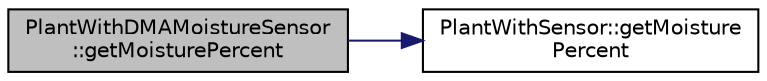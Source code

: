 digraph "PlantWithDMAMoistureSensor::getMoisturePercent"
{
 // LATEX_PDF_SIZE
  edge [fontname="Helvetica",fontsize="10",labelfontname="Helvetica",labelfontsize="10"];
  node [fontname="Helvetica",fontsize="10",shape=record];
  rankdir="LR";
  Node1 [label="PlantWithDMAMoistureSensor\l::getMoisturePercent",height=0.2,width=0.4,color="black", fillcolor="grey75", style="filled", fontcolor="black",tooltip=" "];
  Node1 -> Node2 [color="midnightblue",fontsize="10",style="solid",fontname="Helvetica"];
  Node2 [label="PlantWithSensor::getMoisture\lPercent",height=0.2,width=0.4,color="black", fillcolor="white", style="filled",URL="$class_plant_with_sensor.html#ae942a7c920efae260d67ba6f6ac0b810",tooltip=" "];
}
